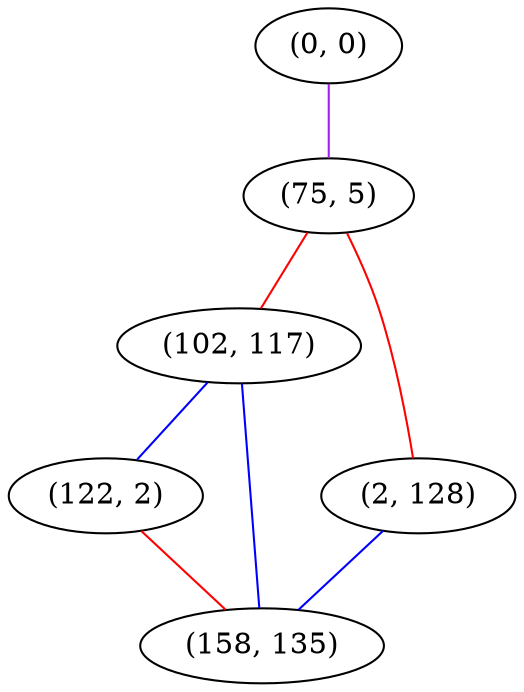 graph "" {
"(0, 0)";
"(75, 5)";
"(102, 117)";
"(122, 2)";
"(2, 128)";
"(158, 135)";
"(0, 0)" -- "(75, 5)"  [color=purple, key=0, weight=4];
"(75, 5)" -- "(2, 128)"  [color=red, key=0, weight=1];
"(75, 5)" -- "(102, 117)"  [color=red, key=0, weight=1];
"(102, 117)" -- "(122, 2)"  [color=blue, key=0, weight=3];
"(102, 117)" -- "(158, 135)"  [color=blue, key=0, weight=3];
"(122, 2)" -- "(158, 135)"  [color=red, key=0, weight=1];
"(2, 128)" -- "(158, 135)"  [color=blue, key=0, weight=3];
}
